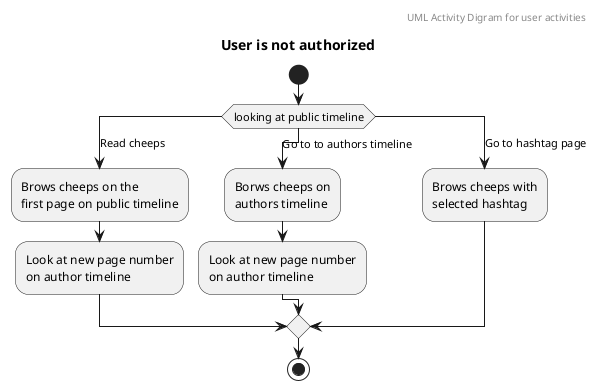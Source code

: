 @startuml user_activities_digram
header UML Activity Digram for user activities
title User is not authorized
start
switch (looking at public timeline)
case (Read cheeps)
    :Brows cheeps on the
    first page on public timeline;
    :Look at new page number
    on author timeline;
case (Go to to authors timeline)
    :Borws cheeps on 
    authors timeline;
    :Look at new page number 
    on author timeline;
case (Go to hashtag page)
    :Brows cheeps with 
    selected hashtag;
endswitch
stop
@enduml